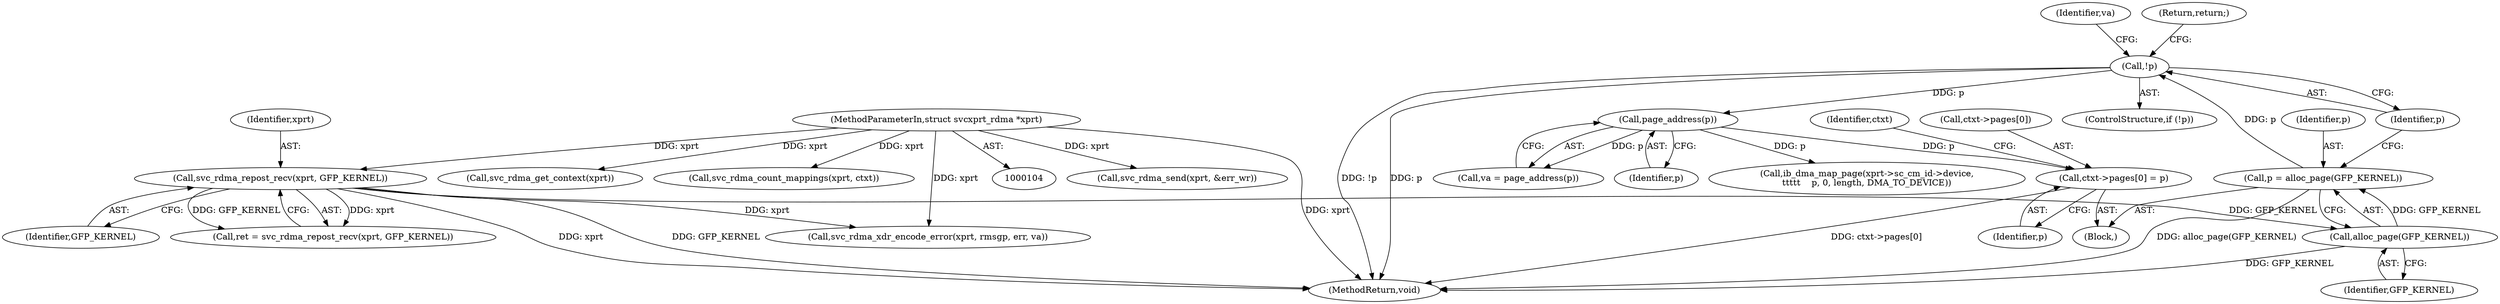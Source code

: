 digraph "1_linux_c70422f760c120480fee4de6c38804c72aa26bc1_39@array" {
"1000168" [label="(Call,ctxt->pages[0] = p)"];
"1000134" [label="(Call,page_address(p))"];
"1000129" [label="(Call,!p)"];
"1000124" [label="(Call,p = alloc_page(GFP_KERNEL))"];
"1000126" [label="(Call,alloc_page(GFP_KERNEL))"];
"1000118" [label="(Call,svc_rdma_repost_recv(xprt, GFP_KERNEL))"];
"1000105" [label="(MethodParameterIn,struct svcxprt_rdma *xprt)"];
"1000125" [label="(Identifier,p)"];
"1000149" [label="(Call,svc_rdma_xdr_encode_error(xprt, rmsgp, err, va))"];
"1000105" [label="(MethodParameterIn,struct svcxprt_rdma *xprt)"];
"1000284" [label="(Call,svc_rdma_send(xprt, &err_wr))"];
"1000156" [label="(Call,svc_rdma_get_context(xprt))"];
"1000236" [label="(Call,svc_rdma_count_mappings(xprt, ctxt))"];
"1000127" [label="(Identifier,GFP_KERNEL)"];
"1000179" [label="(Identifier,ctxt)"];
"1000205" [label="(Call,ib_dma_map_page(xprt->sc_cm_id->device,\n\t\t\t\t\t    p, 0, length, DMA_TO_DEVICE))"];
"1000129" [label="(Call,!p)"];
"1000174" [label="(Identifier,p)"];
"1000126" [label="(Call,alloc_page(GFP_KERNEL))"];
"1000119" [label="(Identifier,xprt)"];
"1000124" [label="(Call,p = alloc_page(GFP_KERNEL))"];
"1000299" [label="(MethodReturn,void)"];
"1000130" [label="(Identifier,p)"];
"1000169" [label="(Call,ctxt->pages[0])"];
"1000108" [label="(Block,)"];
"1000120" [label="(Identifier,GFP_KERNEL)"];
"1000134" [label="(Call,page_address(p))"];
"1000132" [label="(Call,va = page_address(p))"];
"1000135" [label="(Identifier,p)"];
"1000116" [label="(Call,ret = svc_rdma_repost_recv(xprt, GFP_KERNEL))"];
"1000133" [label="(Identifier,va)"];
"1000128" [label="(ControlStructure,if (!p))"];
"1000168" [label="(Call,ctxt->pages[0] = p)"];
"1000118" [label="(Call,svc_rdma_repost_recv(xprt, GFP_KERNEL))"];
"1000131" [label="(Return,return;)"];
"1000168" -> "1000108"  [label="AST: "];
"1000168" -> "1000174"  [label="CFG: "];
"1000169" -> "1000168"  [label="AST: "];
"1000174" -> "1000168"  [label="AST: "];
"1000179" -> "1000168"  [label="CFG: "];
"1000168" -> "1000299"  [label="DDG: ctxt->pages[0]"];
"1000134" -> "1000168"  [label="DDG: p"];
"1000134" -> "1000132"  [label="AST: "];
"1000134" -> "1000135"  [label="CFG: "];
"1000135" -> "1000134"  [label="AST: "];
"1000132" -> "1000134"  [label="CFG: "];
"1000134" -> "1000132"  [label="DDG: p"];
"1000129" -> "1000134"  [label="DDG: p"];
"1000134" -> "1000205"  [label="DDG: p"];
"1000129" -> "1000128"  [label="AST: "];
"1000129" -> "1000130"  [label="CFG: "];
"1000130" -> "1000129"  [label="AST: "];
"1000131" -> "1000129"  [label="CFG: "];
"1000133" -> "1000129"  [label="CFG: "];
"1000129" -> "1000299"  [label="DDG: p"];
"1000129" -> "1000299"  [label="DDG: !p"];
"1000124" -> "1000129"  [label="DDG: p"];
"1000124" -> "1000108"  [label="AST: "];
"1000124" -> "1000126"  [label="CFG: "];
"1000125" -> "1000124"  [label="AST: "];
"1000126" -> "1000124"  [label="AST: "];
"1000130" -> "1000124"  [label="CFG: "];
"1000124" -> "1000299"  [label="DDG: alloc_page(GFP_KERNEL)"];
"1000126" -> "1000124"  [label="DDG: GFP_KERNEL"];
"1000126" -> "1000127"  [label="CFG: "];
"1000127" -> "1000126"  [label="AST: "];
"1000126" -> "1000299"  [label="DDG: GFP_KERNEL"];
"1000118" -> "1000126"  [label="DDG: GFP_KERNEL"];
"1000118" -> "1000116"  [label="AST: "];
"1000118" -> "1000120"  [label="CFG: "];
"1000119" -> "1000118"  [label="AST: "];
"1000120" -> "1000118"  [label="AST: "];
"1000116" -> "1000118"  [label="CFG: "];
"1000118" -> "1000299"  [label="DDG: GFP_KERNEL"];
"1000118" -> "1000299"  [label="DDG: xprt"];
"1000118" -> "1000116"  [label="DDG: xprt"];
"1000118" -> "1000116"  [label="DDG: GFP_KERNEL"];
"1000105" -> "1000118"  [label="DDG: xprt"];
"1000118" -> "1000149"  [label="DDG: xprt"];
"1000105" -> "1000104"  [label="AST: "];
"1000105" -> "1000299"  [label="DDG: xprt"];
"1000105" -> "1000149"  [label="DDG: xprt"];
"1000105" -> "1000156"  [label="DDG: xprt"];
"1000105" -> "1000236"  [label="DDG: xprt"];
"1000105" -> "1000284"  [label="DDG: xprt"];
}
